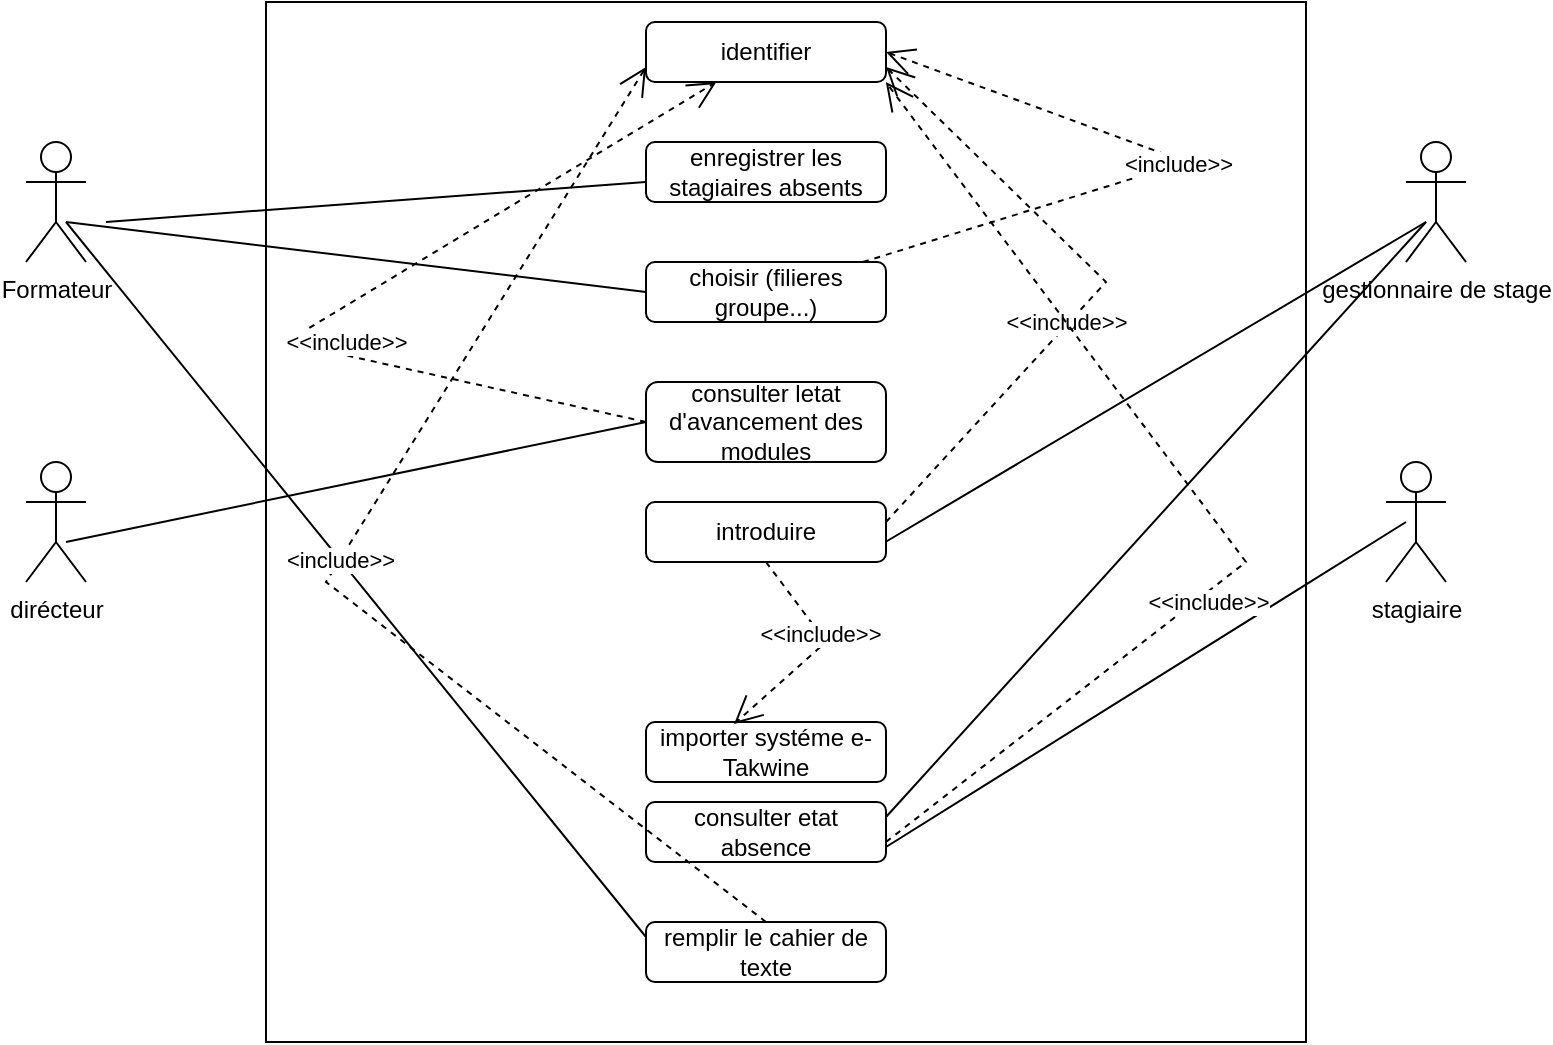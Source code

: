 <mxfile version="16.5.4" type="github">
  <diagram id="RkNrWXr7ickcbZLtGGER" name="Page-1">
    <mxGraphModel dx="868" dy="482" grid="1" gridSize="10" guides="1" tooltips="1" connect="1" arrows="1" fold="1" page="1" pageScale="1" pageWidth="827" pageHeight="1169" math="0" shadow="0">
      <root>
        <mxCell id="0" />
        <mxCell id="1" parent="0" />
        <mxCell id="IxfRgirWkXZG-ufbvigh-1" value="" style="whiteSpace=wrap;html=1;aspect=fixed;" vertex="1" parent="1">
          <mxGeometry x="200" y="10" width="520" height="520" as="geometry" />
        </mxCell>
        <mxCell id="IxfRgirWkXZG-ufbvigh-2" value="&lt;font style=&quot;vertical-align: inherit&quot;&gt;&lt;font style=&quot;vertical-align: inherit&quot;&gt;Formateur&lt;/font&gt;&lt;/font&gt;" style="shape=umlActor;verticalLabelPosition=bottom;verticalAlign=top;html=1;outlineConnect=0;" vertex="1" parent="1">
          <mxGeometry x="80" y="80" width="30" height="60" as="geometry" />
        </mxCell>
        <mxCell id="IxfRgirWkXZG-ufbvigh-3" value="&lt;font style=&quot;vertical-align: inherit&quot;&gt;&lt;font style=&quot;vertical-align: inherit&quot;&gt;dirécteur&lt;/font&gt;&lt;/font&gt;" style="shape=umlActor;verticalLabelPosition=bottom;verticalAlign=top;html=1;outlineConnect=0;" vertex="1" parent="1">
          <mxGeometry x="80" y="240" width="30" height="60" as="geometry" />
        </mxCell>
        <mxCell id="IxfRgirWkXZG-ufbvigh-4" value="&lt;font style=&quot;vertical-align: inherit&quot;&gt;&lt;font style=&quot;vertical-align: inherit&quot;&gt;gestionnaire de stage&lt;/font&gt;&lt;/font&gt;" style="shape=umlActor;verticalLabelPosition=bottom;verticalAlign=top;html=1;outlineConnect=0;" vertex="1" parent="1">
          <mxGeometry x="770" y="80" width="30" height="60" as="geometry" />
        </mxCell>
        <mxCell id="IxfRgirWkXZG-ufbvigh-5" value="&lt;font style=&quot;vertical-align: inherit&quot;&gt;&lt;font style=&quot;vertical-align: inherit&quot;&gt;stagiaire&lt;/font&gt;&lt;/font&gt;" style="shape=umlActor;verticalLabelPosition=bottom;verticalAlign=top;html=1;outlineConnect=0;" vertex="1" parent="1">
          <mxGeometry x="760" y="240" width="30" height="60" as="geometry" />
        </mxCell>
        <mxCell id="IxfRgirWkXZG-ufbvigh-6" value="&lt;font style=&quot;vertical-align: inherit&quot;&gt;&lt;font style=&quot;vertical-align: inherit&quot;&gt;identifier&lt;/font&gt;&lt;/font&gt;" style="rounded=1;whiteSpace=wrap;html=1;" vertex="1" parent="1">
          <mxGeometry x="390" y="20" width="120" height="30" as="geometry" />
        </mxCell>
        <mxCell id="IxfRgirWkXZG-ufbvigh-7" value="&lt;font style=&quot;vertical-align: inherit&quot;&gt;&lt;font style=&quot;vertical-align: inherit&quot;&gt;choisir (filieres groupe...)&lt;/font&gt;&lt;/font&gt;" style="rounded=1;whiteSpace=wrap;html=1;" vertex="1" parent="1">
          <mxGeometry x="390" y="140" width="120" height="30" as="geometry" />
        </mxCell>
        <mxCell id="IxfRgirWkXZG-ufbvigh-8" value="&lt;font style=&quot;vertical-align: inherit&quot;&gt;&lt;font style=&quot;vertical-align: inherit&quot;&gt;consulter letat d&#39;avancement des modules&lt;/font&gt;&lt;/font&gt;" style="rounded=1;whiteSpace=wrap;html=1;" vertex="1" parent="1">
          <mxGeometry x="390" y="200" width="120" height="40" as="geometry" />
        </mxCell>
        <mxCell id="IxfRgirWkXZG-ufbvigh-9" value="&lt;font style=&quot;vertical-align: inherit&quot;&gt;&lt;font style=&quot;vertical-align: inherit&quot;&gt;introduire&lt;/font&gt;&lt;/font&gt;" style="rounded=1;whiteSpace=wrap;html=1;" vertex="1" parent="1">
          <mxGeometry x="390" y="260" width="120" height="30" as="geometry" />
        </mxCell>
        <mxCell id="IxfRgirWkXZG-ufbvigh-10" value="&lt;font style=&quot;vertical-align: inherit&quot;&gt;&lt;font style=&quot;vertical-align: inherit&quot;&gt;&lt;font style=&quot;vertical-align: inherit&quot;&gt;&lt;font style=&quot;vertical-align: inherit&quot;&gt;importer systéme e-Takwine&lt;/font&gt;&lt;/font&gt;&lt;/font&gt;&lt;/font&gt;" style="rounded=1;whiteSpace=wrap;html=1;" vertex="1" parent="1">
          <mxGeometry x="390" y="370" width="120" height="30" as="geometry" />
        </mxCell>
        <mxCell id="IxfRgirWkXZG-ufbvigh-11" value="&lt;font style=&quot;vertical-align: inherit&quot;&gt;&lt;font style=&quot;vertical-align: inherit&quot;&gt;consulter etat absence&lt;/font&gt;&lt;/font&gt;" style="rounded=1;whiteSpace=wrap;html=1;" vertex="1" parent="1">
          <mxGeometry x="390" y="410" width="120" height="30" as="geometry" />
        </mxCell>
        <mxCell id="IxfRgirWkXZG-ufbvigh-12" value="&lt;font style=&quot;vertical-align: inherit&quot;&gt;&lt;font style=&quot;vertical-align: inherit&quot;&gt;remplir le cahier de texte&lt;/font&gt;&lt;/font&gt;" style="rounded=1;whiteSpace=wrap;html=1;" vertex="1" parent="1">
          <mxGeometry x="390" y="470" width="120" height="30" as="geometry" />
        </mxCell>
        <mxCell id="IxfRgirWkXZG-ufbvigh-13" value="" style="endArrow=none;html=1;rounded=0;entryX=0;entryY=0.5;entryDx=0;entryDy=0;" edge="1" parent="1" target="IxfRgirWkXZG-ufbvigh-7">
          <mxGeometry relative="1" as="geometry">
            <mxPoint x="100" y="120" as="sourcePoint" />
            <mxPoint x="260" y="120" as="targetPoint" />
          </mxGeometry>
        </mxCell>
        <mxCell id="IxfRgirWkXZG-ufbvigh-14" value="&lt;font style=&quot;vertical-align: inherit&quot;&gt;&lt;font style=&quot;vertical-align: inherit&quot;&gt;&lt;font style=&quot;vertical-align: inherit&quot;&gt;&lt;font style=&quot;vertical-align: inherit&quot;&gt;enregistrer les stagiaires absents&lt;/font&gt;&lt;/font&gt;&lt;/font&gt;&lt;/font&gt;" style="rounded=1;whiteSpace=wrap;html=1;" vertex="1" parent="1">
          <mxGeometry x="390" y="80" width="120" height="30" as="geometry" />
        </mxCell>
        <mxCell id="IxfRgirWkXZG-ufbvigh-16" value="" style="endArrow=none;html=1;rounded=0;entryX=0.365;entryY=0.173;entryDx=0;entryDy=0;entryPerimeter=0;" edge="1" parent="1" target="IxfRgirWkXZG-ufbvigh-1">
          <mxGeometry relative="1" as="geometry">
            <mxPoint x="120" y="120" as="sourcePoint" />
            <mxPoint x="280" y="120" as="targetPoint" />
          </mxGeometry>
        </mxCell>
        <mxCell id="IxfRgirWkXZG-ufbvigh-17" value="" style="endArrow=none;html=1;rounded=0;entryX=0;entryY=0.5;entryDx=0;entryDy=0;" edge="1" parent="1" target="IxfRgirWkXZG-ufbvigh-8">
          <mxGeometry relative="1" as="geometry">
            <mxPoint x="100" y="280" as="sourcePoint" />
            <mxPoint x="260" y="280" as="targetPoint" />
          </mxGeometry>
        </mxCell>
        <mxCell id="IxfRgirWkXZG-ufbvigh-18" value="" style="endArrow=none;html=1;rounded=0;entryX=0.596;entryY=0.519;entryDx=0;entryDy=0;entryPerimeter=0;" edge="1" parent="1" target="IxfRgirWkXZG-ufbvigh-1">
          <mxGeometry relative="1" as="geometry">
            <mxPoint x="780" y="120" as="sourcePoint" />
            <mxPoint x="950" y="110" as="targetPoint" />
          </mxGeometry>
        </mxCell>
        <mxCell id="IxfRgirWkXZG-ufbvigh-19" value="" style="endArrow=none;html=1;rounded=0;entryX=1;entryY=0.25;entryDx=0;entryDy=0;" edge="1" parent="1" target="IxfRgirWkXZG-ufbvigh-11">
          <mxGeometry relative="1" as="geometry">
            <mxPoint x="780" y="120" as="sourcePoint" />
            <mxPoint x="519.92" y="289.88" as="targetPoint" />
          </mxGeometry>
        </mxCell>
        <mxCell id="IxfRgirWkXZG-ufbvigh-20" value="" style="endArrow=none;html=1;rounded=0;entryX=0;entryY=0.25;entryDx=0;entryDy=0;" edge="1" parent="1" target="IxfRgirWkXZG-ufbvigh-12">
          <mxGeometry relative="1" as="geometry">
            <mxPoint x="100" y="120" as="sourcePoint" />
            <mxPoint x="260" y="120" as="targetPoint" />
          </mxGeometry>
        </mxCell>
        <mxCell id="IxfRgirWkXZG-ufbvigh-21" value="" style="endArrow=none;html=1;rounded=0;entryX=1;entryY=0.75;entryDx=0;entryDy=0;" edge="1" parent="1" target="IxfRgirWkXZG-ufbvigh-11">
          <mxGeometry relative="1" as="geometry">
            <mxPoint x="770" y="270" as="sourcePoint" />
            <mxPoint x="930" y="270" as="targetPoint" />
          </mxGeometry>
        </mxCell>
        <mxCell id="IxfRgirWkXZG-ufbvigh-22" value="&lt;font style=&quot;vertical-align: inherit&quot;&gt;&lt;font style=&quot;vertical-align: inherit&quot;&gt;&amp;lt;include&amp;gt;&amp;gt;&lt;/font&gt;&lt;/font&gt;" style="endArrow=open;endSize=12;dashed=1;html=1;rounded=0;entryX=1;entryY=0.5;entryDx=0;entryDy=0;" edge="1" parent="1" source="IxfRgirWkXZG-ufbvigh-7" target="IxfRgirWkXZG-ufbvigh-6">
          <mxGeometry width="160" relative="1" as="geometry">
            <mxPoint x="510" y="155" as="sourcePoint" />
            <mxPoint x="670" y="155" as="targetPoint" />
            <Array as="points">
              <mxPoint x="660" y="90" />
            </Array>
          </mxGeometry>
        </mxCell>
        <mxCell id="IxfRgirWkXZG-ufbvigh-23" value="&lt;font style=&quot;vertical-align: inherit&quot;&gt;&lt;font style=&quot;vertical-align: inherit&quot;&gt;&amp;lt;include&amp;gt;&amp;gt;&lt;/font&gt;&lt;/font&gt;" style="endArrow=open;endSize=12;dashed=1;html=1;rounded=0;entryX=0;entryY=0.75;entryDx=0;entryDy=0;exitX=0.5;exitY=0;exitDx=0;exitDy=0;" edge="1" parent="1" source="IxfRgirWkXZG-ufbvigh-12" target="IxfRgirWkXZG-ufbvigh-6">
          <mxGeometry width="160" relative="1" as="geometry">
            <mxPoint x="510" y="460" as="sourcePoint" />
            <mxPoint x="650" y="460" as="targetPoint" />
            <Array as="points">
              <mxPoint x="230" y="300" />
            </Array>
          </mxGeometry>
        </mxCell>
        <mxCell id="IxfRgirWkXZG-ufbvigh-26" value="&lt;font style=&quot;vertical-align: inherit&quot;&gt;&lt;font style=&quot;vertical-align: inherit&quot;&gt;&amp;lt;&amp;lt;include&amp;gt;&amp;gt;&lt;/font&gt;&lt;/font&gt;" style="endArrow=open;endSize=12;dashed=1;html=1;rounded=0;entryX=1;entryY=0.75;entryDx=0;entryDy=0;" edge="1" parent="1" target="IxfRgirWkXZG-ufbvigh-6">
          <mxGeometry x="-0.15" y="1" width="160" relative="1" as="geometry">
            <mxPoint x="510" y="270" as="sourcePoint" />
            <mxPoint x="670" y="270" as="targetPoint" />
            <Array as="points">
              <mxPoint x="620" y="150" />
            </Array>
            <mxPoint as="offset" />
          </mxGeometry>
        </mxCell>
        <mxCell id="IxfRgirWkXZG-ufbvigh-27" value="&lt;font style=&quot;vertical-align: inherit&quot;&gt;&lt;font style=&quot;vertical-align: inherit&quot;&gt;&amp;lt;&amp;lt;include&amp;gt;&amp;gt;&lt;/font&gt;&lt;/font&gt;" style="endArrow=open;endSize=12;dashed=1;html=1;rounded=0;entryX=0.596;entryY=0.077;entryDx=0;entryDy=0;entryPerimeter=0;" edge="1" parent="1" target="IxfRgirWkXZG-ufbvigh-1">
          <mxGeometry x="-0.24" y="-4" width="160" relative="1" as="geometry">
            <mxPoint x="510" y="430" as="sourcePoint" />
            <mxPoint x="670" y="390" as="targetPoint" />
            <Array as="points">
              <mxPoint x="690" y="290" />
            </Array>
            <mxPoint as="offset" />
          </mxGeometry>
        </mxCell>
        <mxCell id="IxfRgirWkXZG-ufbvigh-28" value="&lt;font style=&quot;vertical-align: inherit&quot;&gt;&lt;font style=&quot;vertical-align: inherit&quot;&gt;&amp;lt;&amp;lt;include&amp;gt;&amp;gt;&lt;/font&gt;&lt;/font&gt;" style="endArrow=open;endSize=12;dashed=1;html=1;rounded=0;exitX=0;exitY=0.5;exitDx=0;exitDy=0;" edge="1" parent="1" source="IxfRgirWkXZG-ufbvigh-8" target="IxfRgirWkXZG-ufbvigh-6">
          <mxGeometry x="-0.288" y="-7" width="160" relative="1" as="geometry">
            <mxPoint x="220" y="210" as="sourcePoint" />
            <mxPoint x="380" y="210" as="targetPoint" />
            <Array as="points">
              <mxPoint x="210" y="180" />
            </Array>
            <mxPoint as="offset" />
          </mxGeometry>
        </mxCell>
        <mxCell id="IxfRgirWkXZG-ufbvigh-29" value="&amp;lt;&amp;lt;include&amp;gt;&amp;gt;" style="endArrow=open;endSize=12;dashed=1;html=1;rounded=0;entryX=0.367;entryY=0.033;entryDx=0;entryDy=0;entryPerimeter=0;exitX=0.5;exitY=1;exitDx=0;exitDy=0;" edge="1" parent="1" source="IxfRgirWkXZG-ufbvigh-9" target="IxfRgirWkXZG-ufbvigh-10">
          <mxGeometry x="-0.2" width="160" relative="1" as="geometry">
            <mxPoint x="450" y="160" as="sourcePoint" />
            <mxPoint x="450" y="290" as="targetPoint" />
            <Array as="points">
              <mxPoint x="480" y="330" />
            </Array>
            <mxPoint as="offset" />
          </mxGeometry>
        </mxCell>
      </root>
    </mxGraphModel>
  </diagram>
</mxfile>
